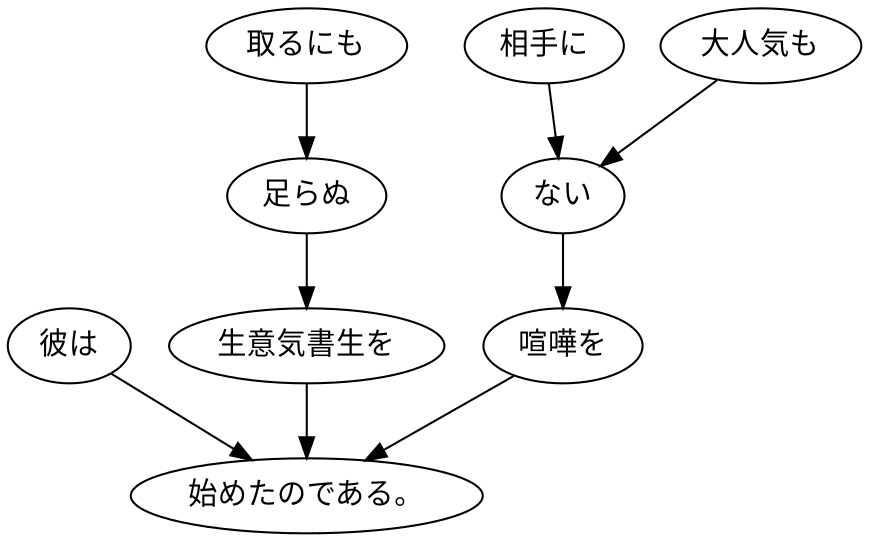 digraph graph4475 {
	node0 [label="彼は"];
	node1 [label="取るにも"];
	node2 [label="足らぬ"];
	node3 [label="生意気書生を"];
	node4 [label="相手に"];
	node5 [label="大人気も"];
	node6 [label="ない"];
	node7 [label="喧嘩を"];
	node8 [label="始めたのである。"];
	node0 -> node8;
	node1 -> node2;
	node2 -> node3;
	node3 -> node8;
	node4 -> node6;
	node5 -> node6;
	node6 -> node7;
	node7 -> node8;
}
